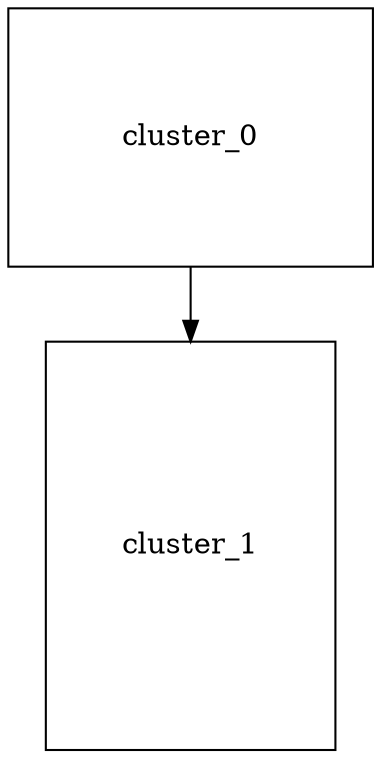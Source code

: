 digraph G {
    cluster_0 [ shape=rectangle,width=2.43055555556,height=1.72222222222,fixedsize=true,id=98574,type="node" ];
    cluster_1 [ shape=rectangle,width=1.93055555556,height=2.72222222222,fixedsize=true,id=98577,type="node" ];
    cluster_0 -> cluster_1 [ style="setlinewidth(1)" ];
}
